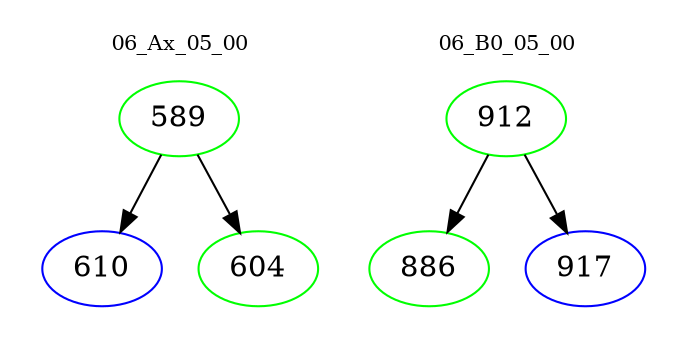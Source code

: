digraph{
subgraph cluster_0 {
color = white
label = "06_Ax_05_00";
fontsize=10;
T0_589 [label="589", color="green"]
T0_589 -> T0_610 [color="black"]
T0_610 [label="610", color="blue"]
T0_589 -> T0_604 [color="black"]
T0_604 [label="604", color="green"]
}
subgraph cluster_1 {
color = white
label = "06_B0_05_00";
fontsize=10;
T1_912 [label="912", color="green"]
T1_912 -> T1_886 [color="black"]
T1_886 [label="886", color="green"]
T1_912 -> T1_917 [color="black"]
T1_917 [label="917", color="blue"]
}
}
